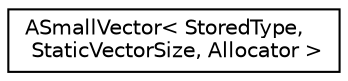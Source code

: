 digraph "Graphical Class Hierarchy"
{
 // LATEX_PDF_SIZE
  edge [fontname="Helvetica",fontsize="10",labelfontname="Helvetica",labelfontsize="10"];
  node [fontname="Helvetica",fontsize="10",shape=record];
  rankdir="LR";
  Node0 [label="ASmallVector\< StoredType,\l StaticVectorSize, Allocator \>",height=0.2,width=0.4,color="black", fillcolor="white", style="filled",URL="$classASmallVector.html",tooltip="Vector-like container consisting of few elements on stack and switches to dynamic allocation vector i..."];
}
